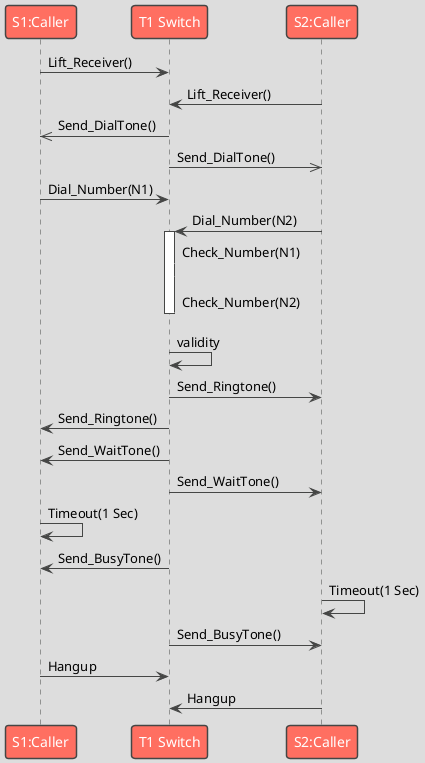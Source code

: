 @startuml Q3
!theme toy
participant "S1:Caller" as s1
participant "T1 Switch" as t1
participant "S2:Caller" as s2

' This sequence diagram assumes that caller S1 is the first to initiate the call 
' by lifting up the receiver first, and that both callers S1 and S2 take the same 
' amount of time for each of their actions.

' S1 first initiates the call to S2. S2 then initiates the call to S1
s1 -> t1 : Lift_Receiver()
s2 -> t1 : Lift_Receiver()

t1 ->> s1: Send_DialTone()
t1 ->> s2: Send_DialTone()

s1 -> t1: Dial_Number(N1)
s2 -> t1: Dial_Number(N2)

' Switch T1 successfully verifies the validity of the numbers called by both Callers.
activate t1
t1 --[#DDDDDD]> t1 : Check_Number(N1)
t1 --[#DDDDDD]> t1 : Check_Number(N2)
deactivate t1
t1 -> t1: validity

' Switch T1 sends a ring tone to S2 first, as S1 is first to call S2
' Switch T1 then does the same for S1
t1 -> s2: Send_Ringtone()
t1 -> s1: Send_Ringtone()

' A wait tone is first sent to S1, followed by S2
t1 -> s1: Send_WaitTone()
t1 -> s2: Send_WaitTone()

'S1 times out first, and is the first caller to be sent a busy tone by T1

s1 -> s1: Timeout(1 Sec)
t1 -> s1: Send_BusyTone()

' the same then occurs for S2
s2 -> s2: Timeout(1 Sec)
t1 -> s2: Send_BusyTone()

' With both calls failing to establish, both S1 amd S2 hang up.
s1 -> t1: Hangup
s2 -> t1: Hangup

@enduml

